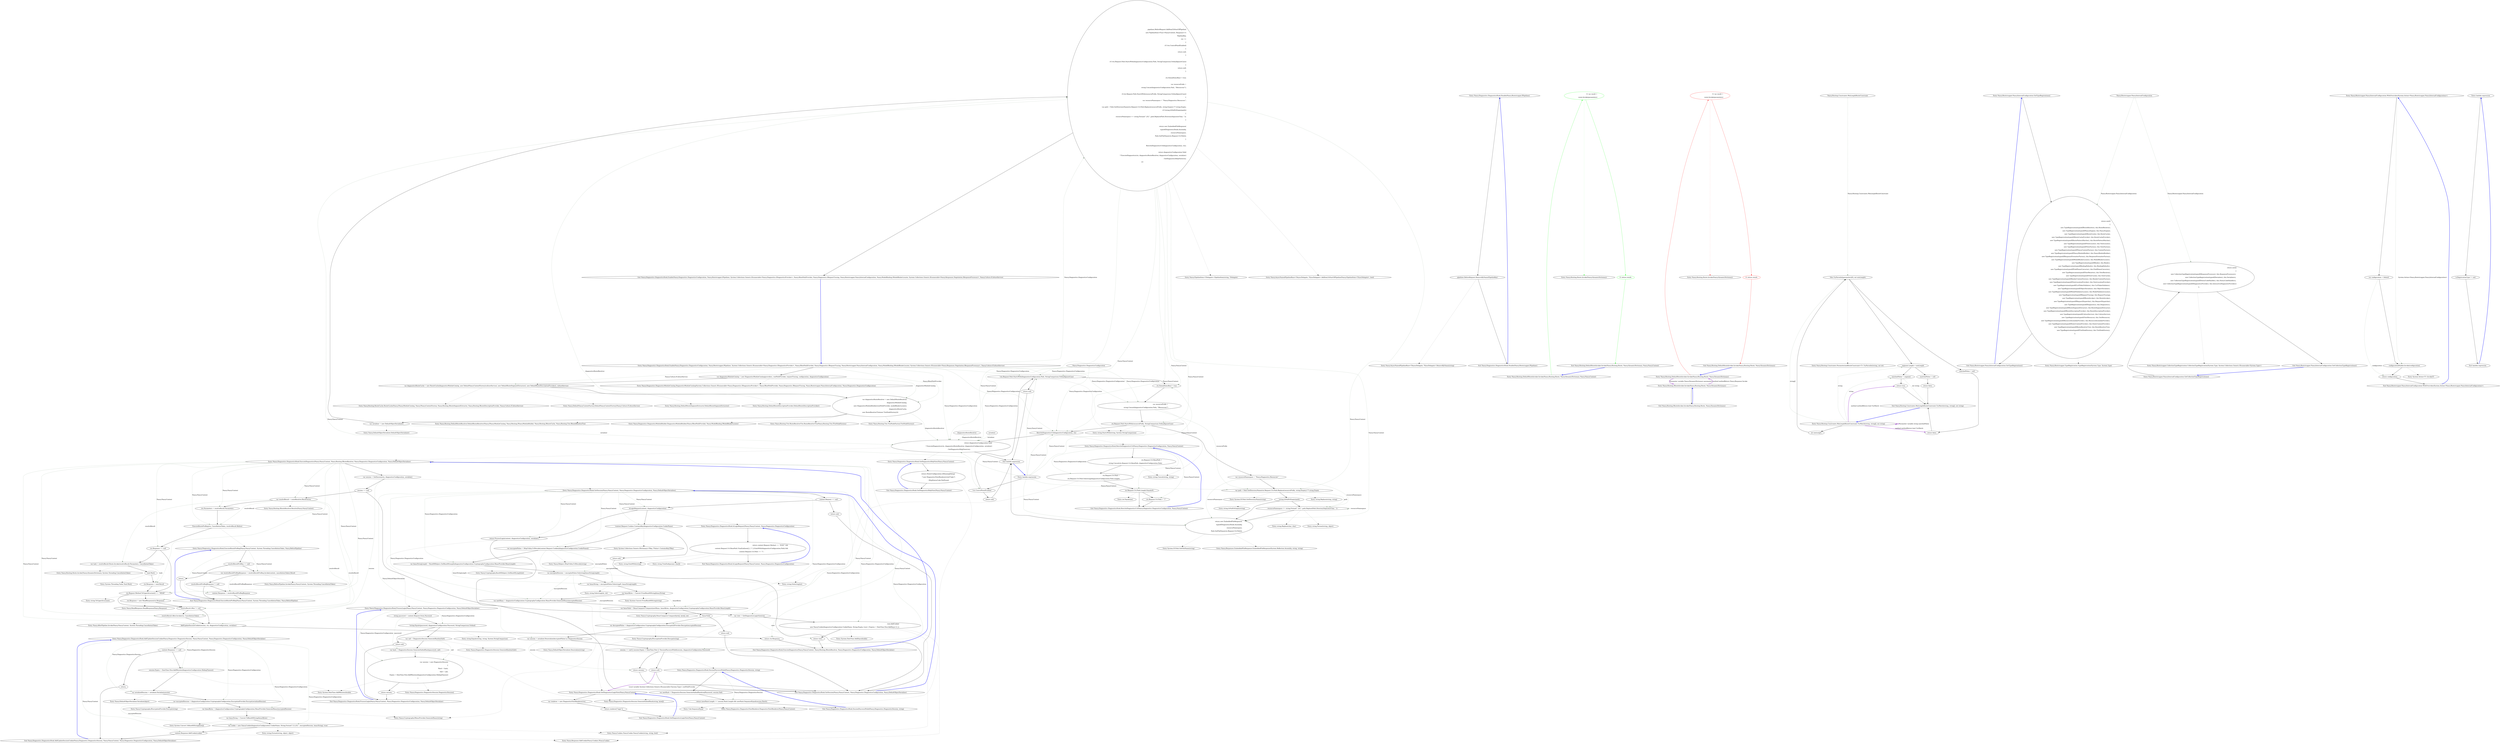 digraph  {
n171 [label="Nancy.Diagnostics.DiagnosticsConfiguration", span=""];
n172 [label=diagnosticsRouteResolver, span=""];
n173 [label=serializer, span=""];
n0 [cluster="Nancy.Diagnostics.DiagnosticsHook.Enable(Nancy.Diagnostics.DiagnosticsConfiguration, Nancy.Bootstrapper.IPipelines, System.Collections.Generic.IEnumerable<Nancy.Diagnostics.IDiagnosticsProvider>, Nancy.IRootPathProvider, Nancy.Diagnostics.IRequestTracing, Nancy.Bootstrapper.NancyInternalConfiguration, Nancy.ModelBinding.IModelBinderLocator, System.Collections.Generic.IEnumerable<Nancy.Responses.Negotiation.IResponseProcessor>, Nancy.Culture.ICultureService)", label="Entry Nancy.Diagnostics.DiagnosticsHook.Enable(Nancy.Diagnostics.DiagnosticsConfiguration, Nancy.Bootstrapper.IPipelines, System.Collections.Generic.IEnumerable<Nancy.Diagnostics.IDiagnosticsProvider>, Nancy.IRootPathProvider, Nancy.Diagnostics.IRequestTracing, Nancy.Bootstrapper.NancyInternalConfiguration, Nancy.ModelBinding.IModelBinderLocator, System.Collections.Generic.IEnumerable<Nancy.Responses.Negotiation.IResponseProcessor>, Nancy.Culture.ICultureService)", span="29-29"];
n1 [cluster="Nancy.Diagnostics.DiagnosticsHook.Enable(Nancy.Diagnostics.DiagnosticsConfiguration, Nancy.Bootstrapper.IPipelines, System.Collections.Generic.IEnumerable<Nancy.Diagnostics.IDiagnosticsProvider>, Nancy.IRootPathProvider, Nancy.Diagnostics.IRequestTracing, Nancy.Bootstrapper.NancyInternalConfiguration, Nancy.ModelBinding.IModelBinderLocator, System.Collections.Generic.IEnumerable<Nancy.Responses.Negotiation.IResponseProcessor>, Nancy.Culture.ICultureService)", label="var diagnosticsModuleCatalog = new DiagnosticsModuleCatalog(providers, rootPathProvider, requestTracing, configuration, diagnosticsConfiguration)", span="31-31"];
n2 [cluster="Nancy.Diagnostics.DiagnosticsHook.Enable(Nancy.Diagnostics.DiagnosticsConfiguration, Nancy.Bootstrapper.IPipelines, System.Collections.Generic.IEnumerable<Nancy.Diagnostics.IDiagnosticsProvider>, Nancy.IRootPathProvider, Nancy.Diagnostics.IRequestTracing, Nancy.Bootstrapper.NancyInternalConfiguration, Nancy.ModelBinding.IModelBinderLocator, System.Collections.Generic.IEnumerable<Nancy.Responses.Negotiation.IResponseProcessor>, Nancy.Culture.ICultureService)", label="var diagnosticsRouteCache = new RouteCache(diagnosticsModuleCatalog, new DefaultNancyContextFactory(cultureService), new DefaultRouteSegmentExtractor(), new DefaultRouteDescriptionProvider(), cultureService)", span="33-33"];
n3 [cluster="Nancy.Diagnostics.DiagnosticsHook.Enable(Nancy.Diagnostics.DiagnosticsConfiguration, Nancy.Bootstrapper.IPipelines, System.Collections.Generic.IEnumerable<Nancy.Diagnostics.IDiagnosticsProvider>, Nancy.IRootPathProvider, Nancy.Diagnostics.IRequestTracing, Nancy.Bootstrapper.NancyInternalConfiguration, Nancy.ModelBinding.IModelBinderLocator, System.Collections.Generic.IEnumerable<Nancy.Responses.Negotiation.IResponseProcessor>, Nancy.Culture.ICultureService)", label="var diagnosticsRouteResolver = new DefaultRouteResolver(\r\n                diagnosticsModuleCatalog,\r\n                new DiagnosticsModuleBuilder(rootPathProvider, modelBinderLocator),\r\n                diagnosticsRouteCache,\r\n                new RouteResolverTrie(new TrieNodeFactory()))", span="35-39"];
n5 [cluster="Nancy.Diagnostics.DiagnosticsHook.Enable(Nancy.Diagnostics.DiagnosticsConfiguration, Nancy.Bootstrapper.IPipelines, System.Collections.Generic.IEnumerable<Nancy.Diagnostics.IDiagnosticsProvider>, Nancy.IRootPathProvider, Nancy.Diagnostics.IRequestTracing, Nancy.Bootstrapper.NancyInternalConfiguration, Nancy.ModelBinding.IModelBinderLocator, System.Collections.Generic.IEnumerable<Nancy.Responses.Negotiation.IResponseProcessor>, Nancy.Culture.ICultureService)", label="pipelines.BeforeRequest.AddItemToStartOfPipeline(\r\n                new PipelineItem<Func<NancyContext, Response>>(\r\n                    PipelineKey,\r\n                    ctx =>\r\n                    {\r\n                        if (!ctx.ControlPanelEnabled)\r\n                        {\r\n                            return null;\r\n                        }\r\n\r\n                        if (!ctx.Request.Path.StartsWith(diagnosticsConfiguration.Path, StringComparison.OrdinalIgnoreCase))\r\n                        {\r\n                            return null;\r\n                        }\r\n\r\n                        ctx.Items[ItemsKey] = true;\r\n\r\n                        var resourcePrefix =\r\n                            string.Concat(diagnosticsConfiguration.Path, ''/Resources/'');\r\n\r\n                        if (ctx.Request.Path.StartsWith(resourcePrefix, StringComparison.OrdinalIgnoreCase))\r\n                        {\r\n                            var resourceNamespace = ''Nancy.Diagnostics.Resources'';\r\n\r\n                            var path = Path.GetDirectoryName(ctx.Request.Url.Path.Replace(resourcePrefix, string.Empty)) ?? string.Empty;\r\n                            if (!string.IsNullOrEmpty(path))\r\n                            {\r\n                                resourceNamespace += string.Format(''.{0}'', path.Replace(Path.DirectorySeparatorChar, '.'));\r\n                            }\r\n\r\n                            return new EmbeddedFileResponse(\r\n                                typeof(DiagnosticsHook).Assembly,\r\n                                resourceNamespace,\r\n                                Path.GetFileName(ctx.Request.Url.Path));\r\n                        }\r\n\r\n                        RewriteDiagnosticsUrl(diagnosticsConfiguration, ctx);\r\n\r\n                        return diagnosticsConfiguration.Valid\r\n                                   ? ExecuteDiagnostics(ctx, diagnosticsRouteResolver, diagnosticsConfiguration, serializer)\r\n                                   : GetDiagnosticsHelpView(ctx);\r\n                    }))", span="43-84"];
n22 [cluster="lambda expression", label="!ctx.Request.Path.StartsWith(diagnosticsConfiguration.Path, StringComparison.OrdinalIgnoreCase)", span="53-53"];
n25 [cluster="lambda expression", label="var resourcePrefix =\r\n                            string.Concat(diagnosticsConfiguration.Path, ''/Resources/'')", span="60-61"];
n32 [cluster="lambda expression", label="RewriteDiagnosticsUrl(diagnosticsConfiguration, ctx)", span="79-79"];
n33 [cluster="lambda expression", label="return diagnosticsConfiguration.Valid\r\n                                   ? ExecuteDiagnostics(ctx, diagnosticsRouteResolver, diagnosticsConfiguration, serializer)\r\n                                   : GetDiagnosticsHelpView(ctx);", span="81-83"];
n7 [cluster="Nancy.Diagnostics.DiagnosticsModuleCatalog.DiagnosticsModuleCatalog(System.Collections.Generic.IEnumerable<Nancy.Diagnostics.IDiagnosticsProvider>, Nancy.IRootPathProvider, Nancy.Diagnostics.IRequestTracing, Nancy.Bootstrapper.NancyInternalConfiguration, Nancy.Diagnostics.DiagnosticsConfiguration)", label="Entry Nancy.Diagnostics.DiagnosticsModuleCatalog.DiagnosticsModuleCatalog(System.Collections.Generic.IEnumerable<Nancy.Diagnostics.IDiagnosticsProvider>, Nancy.IRootPathProvider, Nancy.Diagnostics.IRequestTracing, Nancy.Bootstrapper.NancyInternalConfiguration, Nancy.Diagnostics.DiagnosticsConfiguration)", span="14-14"];
n8 [cluster="Nancy.Routing.RouteCache.RouteCache(Nancy.INancyModuleCatalog, Nancy.INancyContextFactory, Nancy.Routing.IRouteSegmentExtractor, Nancy.Routing.IRouteDescriptionProvider, Nancy.Culture.ICultureService)", label="Entry Nancy.Routing.RouteCache.RouteCache(Nancy.INancyModuleCatalog, Nancy.INancyContextFactory, Nancy.Routing.IRouteSegmentExtractor, Nancy.Routing.IRouteDescriptionProvider, Nancy.Culture.ICultureService)", span="22-22"];
n9 [cluster="Nancy.DefaultNancyContextFactory.DefaultNancyContextFactory(Nancy.Culture.ICultureService)", label="Entry Nancy.DefaultNancyContextFactory.DefaultNancyContextFactory(Nancy.Culture.ICultureService)", span="11-11"];
n10 [cluster="Nancy.Routing.DefaultRouteSegmentExtractor.DefaultRouteSegmentExtractor()", label="Entry Nancy.Routing.DefaultRouteSegmentExtractor.DefaultRouteSegmentExtractor()", span="7-7"];
n11 [cluster="Nancy.Routing.DefaultRouteDescriptionProvider.DefaultRouteDescriptionProvider()", label="Entry Nancy.Routing.DefaultRouteDescriptionProvider.DefaultRouteDescriptionProvider()", span="11-11"];
n4 [cluster="Nancy.Diagnostics.DiagnosticsHook.Enable(Nancy.Diagnostics.DiagnosticsConfiguration, Nancy.Bootstrapper.IPipelines, System.Collections.Generic.IEnumerable<Nancy.Diagnostics.IDiagnosticsProvider>, Nancy.IRootPathProvider, Nancy.Diagnostics.IRequestTracing, Nancy.Bootstrapper.NancyInternalConfiguration, Nancy.ModelBinding.IModelBinderLocator, System.Collections.Generic.IEnumerable<Nancy.Responses.Negotiation.IResponseProcessor>, Nancy.Culture.ICultureService)", label="var serializer = new DefaultObjectSerializer()", span="41-41"];
n12 [cluster="Nancy.Routing.DefaultRouteResolver.DefaultRouteResolver(Nancy.INancyModuleCatalog, Nancy.Routing.INancyModuleBuilder, Nancy.Routing.IRouteCache, Nancy.Routing.Trie.IRouteResolverTrie)", label="Entry Nancy.Routing.DefaultRouteResolver.DefaultRouteResolver(Nancy.INancyModuleCatalog, Nancy.Routing.INancyModuleBuilder, Nancy.Routing.IRouteCache, Nancy.Routing.Trie.IRouteResolverTrie)", span="30-30"];
n13 [cluster="Nancy.Diagnostics.DiagnosticsModuleBuilder.DiagnosticsModuleBuilder(Nancy.IRootPathProvider, Nancy.ModelBinding.IModelBinderLocator)", label="Entry Nancy.Diagnostics.DiagnosticsModuleBuilder.DiagnosticsModuleBuilder(Nancy.IRootPathProvider, Nancy.ModelBinding.IModelBinderLocator)", span="14-14"];
n14 [cluster="Nancy.Routing.Trie.RouteResolverTrie.RouteResolverTrie(Nancy.Routing.Trie.ITrieNodeFactory)", label="Entry Nancy.Routing.Trie.RouteResolverTrie.RouteResolverTrie(Nancy.Routing.Trie.ITrieNodeFactory)", span="19-19"];
n15 [cluster="Nancy.Routing.Trie.TrieNodeFactory.TrieNodeFactory()", label="Entry Nancy.Routing.Trie.TrieNodeFactory.TrieNodeFactory()", span="8-8"];
n16 [cluster="Nancy.DefaultObjectSerializer.DefaultObjectSerializer()", label="Entry Nancy.DefaultObjectSerializer.DefaultObjectSerializer()", span="7-7"];
n6 [cluster="Nancy.Diagnostics.DiagnosticsHook.Enable(Nancy.Diagnostics.DiagnosticsConfiguration, Nancy.Bootstrapper.IPipelines, System.Collections.Generic.IEnumerable<Nancy.Diagnostics.IDiagnosticsProvider>, Nancy.IRootPathProvider, Nancy.Diagnostics.IRequestTracing, Nancy.Bootstrapper.NancyInternalConfiguration, Nancy.ModelBinding.IModelBinderLocator, System.Collections.Generic.IEnumerable<Nancy.Responses.Negotiation.IResponseProcessor>, Nancy.Culture.ICultureService)", label="Exit Nancy.Diagnostics.DiagnosticsHook.Enable(Nancy.Diagnostics.DiagnosticsConfiguration, Nancy.Bootstrapper.IPipelines, System.Collections.Generic.IEnumerable<Nancy.Diagnostics.IDiagnosticsProvider>, Nancy.IRootPathProvider, Nancy.Diagnostics.IRequestTracing, Nancy.Bootstrapper.NancyInternalConfiguration, Nancy.ModelBinding.IModelBinderLocator, System.Collections.Generic.IEnumerable<Nancy.Responses.Negotiation.IResponseProcessor>, Nancy.Culture.ICultureService)", span="29-29"];
n17 [cluster="Nancy.PipelineItem<TDelegate>.PipelineItem(string, TDelegate)", label="Entry Nancy.PipelineItem<TDelegate>.PipelineItem(string, TDelegate)", span="8-8"];
n18 [cluster="Nancy.AsyncNamedPipelineBase<TAsyncDelegate, TSyncDelegate>.AddItemToStartOfPipeline(Nancy.PipelineItem<TSyncDelegate>, bool)", label="Entry Nancy.AsyncNamedPipelineBase<TAsyncDelegate, TSyncDelegate>.AddItemToStartOfPipeline(Nancy.PipelineItem<TSyncDelegate>, bool)", span="78-78"];
n20 [cluster="lambda expression", label="!ctx.ControlPanelEnabled", span="48-48"];
n24 [cluster="lambda expression", label="ctx.Items[ItemsKey] = true", span="58-58"];
n26 [cluster="lambda expression", label="ctx.Request.Path.StartsWith(resourcePrefix, StringComparison.OrdinalIgnoreCase)", span="63-63"];
n28 [cluster="lambda expression", label="var path = Path.GetDirectoryName(ctx.Request.Url.Path.Replace(resourcePrefix, string.Empty)) ?? string.Empty", span="67-67"];
n31 [cluster="lambda expression", label="return new EmbeddedFileResponse(\r\n                                typeof(DiagnosticsHook).Assembly,\r\n                                resourceNamespace,\r\n                                Path.GetFileName(ctx.Request.Url.Path));", span="73-76"];
n19 [cluster="lambda expression", label="Entry lambda expression", span="46-84"];
n21 [cluster="lambda expression", label="return null;", span="50-50"];
n23 [cluster="lambda expression", label="return null;", span="55-55"];
n35 [cluster="string.StartsWith(string, System.StringComparison)", label="Entry string.StartsWith(string, System.StringComparison)", span="0-0"];
n36 [cluster="string.Concat(string, string)", label="Entry string.Concat(string, string)", span="0-0"];
n27 [cluster="lambda expression", label="var resourceNamespace = ''Nancy.Diagnostics.Resources''", span="65-65"];
n30 [cluster="lambda expression", label="resourceNamespace += string.Format(''.{0}'', path.Replace(Path.DirectorySeparatorChar, '.'))", span="70-70"];
n29 [cluster="lambda expression", label="!string.IsNullOrEmpty(path)", span="68-68"];
n37 [cluster="string.Replace(string, string)", label="Entry string.Replace(string, string)", span="0-0"];
n38 [cluster="System.IO.Path.GetDirectoryName(string)", label="Entry System.IO.Path.GetDirectoryName(string)", span="0-0"];
n39 [cluster="string.IsNullOrEmpty(string)", label="Entry string.IsNullOrEmpty(string)", span="0-0"];
n40 [cluster="string.Replace(char, char)", label="Entry string.Replace(char, char)", span="0-0"];
n41 [cluster="string.Format(string, object)", label="Entry string.Format(string, object)", span="0-0"];
n44 [cluster="Nancy.Diagnostics.DiagnosticsHook.RewriteDiagnosticsUrl(Nancy.Diagnostics.DiagnosticsConfiguration, Nancy.NancyContext)", label="Entry Nancy.Diagnostics.DiagnosticsHook.RewriteDiagnosticsUrl(Nancy.Diagnostics.DiagnosticsConfiguration, Nancy.NancyContext)", span="259-259"];
n34 [cluster="lambda expression", label="Exit lambda expression", span="46-84"];
n45 [cluster="Nancy.Diagnostics.DiagnosticsHook.ExecuteDiagnostics(Nancy.NancyContext, Nancy.Routing.IRouteResolver, Nancy.Diagnostics.DiagnosticsConfiguration, Nancy.DefaultObjectSerializer)", label="Entry Nancy.Diagnostics.DiagnosticsHook.ExecuteDiagnostics(Nancy.NancyContext, Nancy.Routing.IRouteResolver, Nancy.Diagnostics.DiagnosticsConfiguration, Nancy.DefaultObjectSerializer)", span="106-106"];
n46 [cluster="Nancy.Diagnostics.DiagnosticsHook.GetDiagnosticsHelpView(Nancy.NancyContext)", label="Entry Nancy.Diagnostics.DiagnosticsHook.GetDiagnosticsHelpView(Nancy.NancyContext)", span="92-92"];
n42 [cluster="Nancy.Responses.EmbeddedFileResponse.EmbeddedFileResponse(System.Reflection.Assembly, string, string)", label="Entry Nancy.Responses.EmbeddedFileResponse.EmbeddedFileResponse(System.Reflection.Assembly, string, string)", span="18-18"];
n43 [cluster="System.IO.Path.GetFileName(string)", label="Entry System.IO.Path.GetFileName(string)", span="0-0"];
n47 [cluster="Nancy.Diagnostics.DiagnosticsHook.Disable(Nancy.Bootstrapper.IPipelines)", label="Entry Nancy.Diagnostics.DiagnosticsHook.Disable(Nancy.Bootstrapper.IPipelines)", span="87-87"];
n48 [cluster="Nancy.Diagnostics.DiagnosticsHook.Disable(Nancy.Bootstrapper.IPipelines)", label="pipelines.BeforeRequest.RemoveByName(PipelineKey)", span="89-89"];
n49 [cluster="Nancy.Diagnostics.DiagnosticsHook.Disable(Nancy.Bootstrapper.IPipelines)", label="Exit Nancy.Diagnostics.DiagnosticsHook.Disable(Nancy.Bootstrapper.IPipelines)", span="87-87"];
n50 [cluster="Nancy.AsyncNamedPipelineBase<TAsyncDelegate, TSyncDelegate>.RemoveByName(string)", label="Entry Nancy.AsyncNamedPipelineBase<TAsyncDelegate, TSyncDelegate>.RemoveByName(string)", span="306-306"];
n51 [cluster="Nancy.Diagnostics.DiagnosticsHook.GetDiagnosticsHelpView(Nancy.NancyContext)", label="return (StaticConfiguration.IsRunningDebug)\r\n                       ? new DiagnosticsViewRenderer(ctx)[''help'']\r\n                       : HttpStatusCode.NotFound;", span="94-96"];
n52 [cluster="Nancy.Diagnostics.DiagnosticsHook.GetDiagnosticsHelpView(Nancy.NancyContext)", label="Exit Nancy.Diagnostics.DiagnosticsHook.GetDiagnosticsHelpView(Nancy.NancyContext)", span="92-92"];
n53 [cluster="Nancy.Diagnostics.DiagnosticsViewRenderer.DiagnosticsViewRenderer(Nancy.NancyContext)", label="Entry Nancy.Diagnostics.DiagnosticsViewRenderer.DiagnosticsViewRenderer(Nancy.NancyContext)", span="18-18"];
n54 [cluster="Nancy.Diagnostics.DiagnosticsHook.GetDiagnosticsLoginView(Nancy.NancyContext)", label="Entry Nancy.Diagnostics.DiagnosticsHook.GetDiagnosticsLoginView(Nancy.NancyContext)", span="99-99"];
n55 [cluster="Nancy.Diagnostics.DiagnosticsHook.GetDiagnosticsLoginView(Nancy.NancyContext)", label="var renderer = new DiagnosticsViewRenderer(ctx)", span="101-101"];
n56 [cluster="Nancy.Diagnostics.DiagnosticsHook.GetDiagnosticsLoginView(Nancy.NancyContext)", label="return renderer[''login''];", span="103-103"];
n57 [cluster="Nancy.Diagnostics.DiagnosticsHook.GetDiagnosticsLoginView(Nancy.NancyContext)", label="Exit Nancy.Diagnostics.DiagnosticsHook.GetDiagnosticsLoginView(Nancy.NancyContext)", span="99-99"];
n58 [cluster="Nancy.Diagnostics.DiagnosticsHook.ExecuteDiagnostics(Nancy.NancyContext, Nancy.Routing.IRouteResolver, Nancy.Diagnostics.DiagnosticsConfiguration, Nancy.DefaultObjectSerializer)", label="var session = GetSession(ctx, diagnosticsConfiguration, serializer)", span="108-108"];
n60 [cluster="Nancy.Diagnostics.DiagnosticsHook.ExecuteDiagnostics(Nancy.NancyContext, Nancy.Routing.IRouteResolver, Nancy.Diagnostics.DiagnosticsConfiguration, Nancy.DefaultObjectSerializer)", label="var view = GetDiagnosticsLoginView(ctx)", span="112-112"];
n61 [cluster="Nancy.Diagnostics.DiagnosticsHook.ExecuteDiagnostics(Nancy.NancyContext, Nancy.Routing.IRouteResolver, Nancy.Diagnostics.DiagnosticsConfiguration, Nancy.DefaultObjectSerializer)", label="view.AddCookie(\r\n                    new NancyCookie(diagnosticsConfiguration.CookieName, String.Empty, true) { Expires = DateTime.Now.AddDays(-1) })", span="114-115"];
n63 [cluster="Nancy.Diagnostics.DiagnosticsHook.ExecuteDiagnostics(Nancy.NancyContext, Nancy.Routing.IRouteResolver, Nancy.Diagnostics.DiagnosticsConfiguration, Nancy.DefaultObjectSerializer)", label="var resolveResult = routeResolver.Resolve(ctx)", span="120-120"];
n64 [cluster="Nancy.Diagnostics.DiagnosticsHook.ExecuteDiagnostics(Nancy.NancyContext, Nancy.Routing.IRouteResolver, Nancy.Diagnostics.DiagnosticsConfiguration, Nancy.DefaultObjectSerializer)", label="ctx.Parameters = resolveResult.Parameters", span="122-122"];
n65 [cluster="Nancy.Diagnostics.DiagnosticsHook.ExecuteDiagnostics(Nancy.NancyContext, Nancy.Routing.IRouteResolver, Nancy.Diagnostics.DiagnosticsConfiguration, Nancy.DefaultObjectSerializer)", label="ExecuteRoutePreReq(ctx, CancellationToken, resolveResult.Before)", span="123-123"];
n66 [cluster="Nancy.Diagnostics.DiagnosticsHook.ExecuteDiagnostics(Nancy.NancyContext, Nancy.Routing.IRouteResolver, Nancy.Diagnostics.DiagnosticsConfiguration, Nancy.DefaultObjectSerializer)", label="ctx.Response == null", span="125-125"];
n69 [cluster="Nancy.Diagnostics.DiagnosticsHook.ExecuteDiagnostics(Nancy.NancyContext, Nancy.Routing.IRouteResolver, Nancy.Diagnostics.DiagnosticsConfiguration, Nancy.DefaultObjectSerializer)", label="ctx.Response = task.Result", span="130-130"];
n70 [cluster="Nancy.Diagnostics.DiagnosticsHook.ExecuteDiagnostics(Nancy.NancyContext, Nancy.Routing.IRouteResolver, Nancy.Diagnostics.DiagnosticsConfiguration, Nancy.DefaultObjectSerializer)", label="ctx.Request.Method.ToUpperInvariant() == ''HEAD''", span="133-133"];
n71 [cluster="Nancy.Diagnostics.DiagnosticsHook.ExecuteDiagnostics(Nancy.NancyContext, Nancy.Routing.IRouteResolver, Nancy.Diagnostics.DiagnosticsConfiguration, Nancy.DefaultObjectSerializer)", label="ctx.Response = new HeadResponse(ctx.Response)", span="135-135"];
n73 [cluster="Nancy.Diagnostics.DiagnosticsHook.ExecuteDiagnostics(Nancy.NancyContext, Nancy.Routing.IRouteResolver, Nancy.Diagnostics.DiagnosticsConfiguration, Nancy.DefaultObjectSerializer)", label="resolveResult.After.Invoke(ctx, CancellationToken)", span="140-140"];
n74 [cluster="Nancy.Diagnostics.DiagnosticsHook.ExecuteDiagnostics(Nancy.NancyContext, Nancy.Routing.IRouteResolver, Nancy.Diagnostics.DiagnosticsConfiguration, Nancy.DefaultObjectSerializer)", label="AddUpdateSessionCookie(session, ctx, diagnosticsConfiguration, serializer)", span="143-143"];
n75 [cluster="Nancy.Diagnostics.DiagnosticsHook.ExecuteDiagnostics(Nancy.NancyContext, Nancy.Routing.IRouteResolver, Nancy.Diagnostics.DiagnosticsConfiguration, Nancy.DefaultObjectSerializer)", label="return ctx.Response;", span="145-145"];
n59 [cluster="Nancy.Diagnostics.DiagnosticsHook.ExecuteDiagnostics(Nancy.NancyContext, Nancy.Routing.IRouteResolver, Nancy.Diagnostics.DiagnosticsConfiguration, Nancy.DefaultObjectSerializer)", label="session == null", span="110-110"];
n77 [cluster="Nancy.Diagnostics.DiagnosticsHook.GetSession(Nancy.NancyContext, Nancy.Diagnostics.DiagnosticsConfiguration, Nancy.DefaultObjectSerializer)", label="Entry Nancy.Diagnostics.DiagnosticsHook.GetSession(Nancy.NancyContext, Nancy.Diagnostics.DiagnosticsConfiguration, Nancy.DefaultObjectSerializer)", span="167-167"];
n62 [cluster="Nancy.Diagnostics.DiagnosticsHook.ExecuteDiagnostics(Nancy.NancyContext, Nancy.Routing.IRouteResolver, Nancy.Diagnostics.DiagnosticsConfiguration, Nancy.DefaultObjectSerializer)", label="return view;", span="117-117"];
n78 [cluster="Nancy.Cookies.NancyCookie.NancyCookie(string, string, bool)", label="Entry Nancy.Cookies.NancyCookie.NancyCookie(string, string, bool)", span="15-15"];
n79 [cluster="System.DateTime.AddDays(double)", label="Entry System.DateTime.AddDays(double)", span="0-0"];
n80 [cluster="Nancy.Response.AddCookie(Nancy.Cookies.INancyCookie)", label="Entry Nancy.Response.AddCookie(Nancy.Cookies.INancyCookie)", span="113-113"];
n81 [cluster="Nancy.Routing.IRouteResolver.Resolve(Nancy.NancyContext)", label="Entry Nancy.Routing.IRouteResolver.Resolve(Nancy.NancyContext)", span="12-12"];
n67 [cluster="Nancy.Diagnostics.DiagnosticsHook.ExecuteDiagnostics(Nancy.NancyContext, Nancy.Routing.IRouteResolver, Nancy.Diagnostics.DiagnosticsConfiguration, Nancy.DefaultObjectSerializer)", label="var task = resolveResult.Route.Invoke(resolveResult.Parameters, CancellationToken)", span="128-128"];
n72 [cluster="Nancy.Diagnostics.DiagnosticsHook.ExecuteDiagnostics(Nancy.NancyContext, Nancy.Routing.IRouteResolver, Nancy.Diagnostics.DiagnosticsConfiguration, Nancy.DefaultObjectSerializer)", label="resolveResult.After != null", span="138-138"];
n82 [cluster="Nancy.Diagnostics.DiagnosticsHook.ExecuteRoutePreReq(Nancy.NancyContext, System.Threading.CancellationToken, Nancy.BeforePipeline)", label="Entry Nancy.Diagnostics.DiagnosticsHook.ExecuteRoutePreReq(Nancy.NancyContext, System.Threading.CancellationToken, Nancy.BeforePipeline)", span="244-244"];
n68 [cluster="Nancy.Diagnostics.DiagnosticsHook.ExecuteDiagnostics(Nancy.NancyContext, Nancy.Routing.IRouteResolver, Nancy.Diagnostics.DiagnosticsConfiguration, Nancy.DefaultObjectSerializer)", label="task.Wait()", span="129-129"];
n83 [cluster="Nancy.Routing.Route.Invoke(Nancy.DynamicDictionary, System.Threading.CancellationToken)", label="Entry Nancy.Routing.Route.Invoke(Nancy.DynamicDictionary, System.Threading.CancellationToken)", span="57-57"];
n84 [cluster="System.Threading.Tasks.Task.Wait()", label="Entry System.Threading.Tasks.Task.Wait()", span="0-0"];
n85 [cluster="string.ToUpperInvariant()", label="Entry string.ToUpperInvariant()", span="0-0"];
n86 [cluster="Nancy.HeadResponse.HeadResponse(Nancy.Response)", label="Entry Nancy.HeadResponse.HeadResponse(Nancy.Response)", span="19-19"];
n87 [cluster="Nancy.AfterPipeline.Invoke(Nancy.NancyContext, System.Threading.CancellationToken)", label="Entry Nancy.AfterPipeline.Invoke(Nancy.NancyContext, System.Threading.CancellationToken)", span="61-61"];
n88 [cluster="Nancy.Diagnostics.DiagnosticsHook.AddUpdateSessionCookie(Nancy.Diagnostics.DiagnosticsSession, Nancy.NancyContext, Nancy.Diagnostics.DiagnosticsConfiguration, Nancy.DefaultObjectSerializer)", label="Entry Nancy.Diagnostics.DiagnosticsHook.AddUpdateSessionCookie(Nancy.Diagnostics.DiagnosticsSession, Nancy.NancyContext, Nancy.Diagnostics.DiagnosticsConfiguration, Nancy.DefaultObjectSerializer)", span="148-148"];
n76 [cluster="Nancy.Diagnostics.DiagnosticsHook.ExecuteDiagnostics(Nancy.NancyContext, Nancy.Routing.IRouteResolver, Nancy.Diagnostics.DiagnosticsConfiguration, Nancy.DefaultObjectSerializer)", label="Exit Nancy.Diagnostics.DiagnosticsHook.ExecuteDiagnostics(Nancy.NancyContext, Nancy.Routing.IRouteResolver, Nancy.Diagnostics.DiagnosticsConfiguration, Nancy.DefaultObjectSerializer)", span="106-106"];
n89 [cluster="Nancy.Diagnostics.DiagnosticsHook.AddUpdateSessionCookie(Nancy.Diagnostics.DiagnosticsSession, Nancy.NancyContext, Nancy.Diagnostics.DiagnosticsConfiguration, Nancy.DefaultObjectSerializer)", label="context.Response == null", span="150-150"];
n91 [cluster="Nancy.Diagnostics.DiagnosticsHook.AddUpdateSessionCookie(Nancy.Diagnostics.DiagnosticsSession, Nancy.NancyContext, Nancy.Diagnostics.DiagnosticsConfiguration, Nancy.DefaultObjectSerializer)", label="session.Expiry = DateTime.Now.AddMinutes(diagnosticsConfiguration.SlidingTimeout)", span="155-155"];
n92 [cluster="Nancy.Diagnostics.DiagnosticsHook.AddUpdateSessionCookie(Nancy.Diagnostics.DiagnosticsSession, Nancy.NancyContext, Nancy.Diagnostics.DiagnosticsConfiguration, Nancy.DefaultObjectSerializer)", label="var serializedSession = serializer.Serialize(session)", span="156-156"];
n93 [cluster="Nancy.Diagnostics.DiagnosticsHook.AddUpdateSessionCookie(Nancy.Diagnostics.DiagnosticsSession, Nancy.NancyContext, Nancy.Diagnostics.DiagnosticsConfiguration, Nancy.DefaultObjectSerializer)", label="var encryptedSession = diagnosticsConfiguration.CryptographyConfiguration.EncryptionProvider.Encrypt(serializedSession)", span="158-158"];
n94 [cluster="Nancy.Diagnostics.DiagnosticsHook.AddUpdateSessionCookie(Nancy.Diagnostics.DiagnosticsSession, Nancy.NancyContext, Nancy.Diagnostics.DiagnosticsConfiguration, Nancy.DefaultObjectSerializer)", label="var hmacBytes = diagnosticsConfiguration.CryptographyConfiguration.HmacProvider.GenerateHmac(encryptedSession)", span="159-159"];
n96 [cluster="Nancy.Diagnostics.DiagnosticsHook.AddUpdateSessionCookie(Nancy.Diagnostics.DiagnosticsSession, Nancy.NancyContext, Nancy.Diagnostics.DiagnosticsConfiguration, Nancy.DefaultObjectSerializer)", label="var cookie = new NancyCookie(diagnosticsConfiguration.CookieName, String.Format(''{1}{0}'', encryptedSession, hmacString), true)", span="162-162"];
n97 [cluster="Nancy.Diagnostics.DiagnosticsHook.AddUpdateSessionCookie(Nancy.Diagnostics.DiagnosticsSession, Nancy.NancyContext, Nancy.Diagnostics.DiagnosticsConfiguration, Nancy.DefaultObjectSerializer)", label="context.Response.AddCookie(cookie)", span="164-164"];
n90 [cluster="Nancy.Diagnostics.DiagnosticsHook.AddUpdateSessionCookie(Nancy.Diagnostics.DiagnosticsSession, Nancy.NancyContext, Nancy.Diagnostics.DiagnosticsConfiguration, Nancy.DefaultObjectSerializer)", label="return;", span="152-152"];
n99 [cluster="System.DateTime.AddMinutes(double)", label="Entry System.DateTime.AddMinutes(double)", span="0-0"];
n100 [cluster="Nancy.DefaultObjectSerializer.Serialize(object)", label="Entry Nancy.DefaultObjectSerializer.Serialize(object)", span="14-14"];
n101 [cluster="Nancy.Cryptography.IEncryptionProvider.Encrypt(string)", label="Entry Nancy.Cryptography.IEncryptionProvider.Encrypt(string)", span="12-12"];
n95 [cluster="Nancy.Diagnostics.DiagnosticsHook.AddUpdateSessionCookie(Nancy.Diagnostics.DiagnosticsSession, Nancy.NancyContext, Nancy.Diagnostics.DiagnosticsConfiguration, Nancy.DefaultObjectSerializer)", label="var hmacString = Convert.ToBase64String(hmacBytes)", span="160-160"];
n102 [cluster="Nancy.Cryptography.IHmacProvider.GenerateHmac(string)", label="Entry Nancy.Cryptography.IHmacProvider.GenerateHmac(string)", span="17-17"];
n103 [cluster="System.Convert.ToBase64String(byte[])", label="Entry System.Convert.ToBase64String(byte[])", span="0-0"];
n104 [cluster="string.Format(string, object, object)", label="Entry string.Format(string, object, object)", span="0-0"];
n98 [cluster="Nancy.Diagnostics.DiagnosticsHook.AddUpdateSessionCookie(Nancy.Diagnostics.DiagnosticsSession, Nancy.NancyContext, Nancy.Diagnostics.DiagnosticsConfiguration, Nancy.DefaultObjectSerializer)", label="Exit Nancy.Diagnostics.DiagnosticsHook.AddUpdateSessionCookie(Nancy.Diagnostics.DiagnosticsSession, Nancy.NancyContext, Nancy.Diagnostics.DiagnosticsConfiguration, Nancy.DefaultObjectSerializer)", span="148-148"];
n105 [cluster="Nancy.Diagnostics.DiagnosticsHook.GetSession(Nancy.NancyContext, Nancy.Diagnostics.DiagnosticsConfiguration, Nancy.DefaultObjectSerializer)", label="context.Request == null", span="169-169"];
n107 [cluster="Nancy.Diagnostics.DiagnosticsHook.GetSession(Nancy.NancyContext, Nancy.Diagnostics.DiagnosticsConfiguration, Nancy.DefaultObjectSerializer)", label="IsLoginRequest(context, diagnosticsConfiguration)", span="174-174"];
n108 [cluster="Nancy.Diagnostics.DiagnosticsHook.GetSession(Nancy.NancyContext, Nancy.Diagnostics.DiagnosticsConfiguration, Nancy.DefaultObjectSerializer)", label="return ProcessLogin(context, diagnosticsConfiguration, serializer);", span="176-176"];
n109 [cluster="Nancy.Diagnostics.DiagnosticsHook.GetSession(Nancy.NancyContext, Nancy.Diagnostics.DiagnosticsConfiguration, Nancy.DefaultObjectSerializer)", label="!context.Request.Cookies.ContainsKey(diagnosticsConfiguration.CookieName)", span="179-179"];
n111 [cluster="Nancy.Diagnostics.DiagnosticsHook.GetSession(Nancy.NancyContext, Nancy.Diagnostics.DiagnosticsConfiguration, Nancy.DefaultObjectSerializer)", label="var encryptedValue = HttpUtility.UrlDecode(context.Request.Cookies[diagnosticsConfiguration.CookieName])", span="184-184"];
n112 [cluster="Nancy.Diagnostics.DiagnosticsHook.GetSession(Nancy.NancyContext, Nancy.Diagnostics.DiagnosticsConfiguration, Nancy.DefaultObjectSerializer)", label="var hmacStringLength = Base64Helpers.GetBase64Length(diagnosticsConfiguration.CryptographyConfiguration.HmacProvider.HmacLength)", span="185-185"];
n116 [cluster="Nancy.Diagnostics.DiagnosticsHook.GetSession(Nancy.NancyContext, Nancy.Diagnostics.DiagnosticsConfiguration, Nancy.DefaultObjectSerializer)", label="var newHmac = diagnosticsConfiguration.CryptographyConfiguration.HmacProvider.GenerateHmac(encryptedSession)", span="190-190"];
n117 [cluster="Nancy.Diagnostics.DiagnosticsHook.GetSession(Nancy.NancyContext, Nancy.Diagnostics.DiagnosticsConfiguration, Nancy.DefaultObjectSerializer)", label="var hmacValid = HmacComparer.Compare(newHmac, hmacBytes, diagnosticsConfiguration.CryptographyConfiguration.HmacProvider.HmacLength)", span="191-191"];
n120 [cluster="Nancy.Diagnostics.DiagnosticsHook.GetSession(Nancy.NancyContext, Nancy.Diagnostics.DiagnosticsConfiguration, Nancy.DefaultObjectSerializer)", label="var decryptedValue = diagnosticsConfiguration.CryptographyConfiguration.EncryptionProvider.Decrypt(encryptedSession)", span="198-198"];
n121 [cluster="Nancy.Diagnostics.DiagnosticsHook.GetSession(Nancy.NancyContext, Nancy.Diagnostics.DiagnosticsConfiguration, Nancy.DefaultObjectSerializer)", label="var session = serializer.Deserialize(decryptedValue) as DiagnosticsSession", span="199-199"];
n122 [cluster="Nancy.Diagnostics.DiagnosticsHook.GetSession(Nancy.NancyContext, Nancy.Diagnostics.DiagnosticsConfiguration, Nancy.DefaultObjectSerializer)", label="session == null || session.Expiry < DateTime.Now || !SessionPasswordValid(session, diagnosticsConfiguration.Password)", span="201-201"];
n106 [cluster="Nancy.Diagnostics.DiagnosticsHook.GetSession(Nancy.NancyContext, Nancy.Diagnostics.DiagnosticsConfiguration, Nancy.DefaultObjectSerializer)", label="return null;", span="171-171"];
n126 [cluster="Nancy.Diagnostics.DiagnosticsHook.IsLoginRequest(Nancy.NancyContext, Nancy.Diagnostics.DiagnosticsConfiguration)", label="Entry Nancy.Diagnostics.DiagnosticsHook.IsLoginRequest(Nancy.NancyContext, Nancy.Diagnostics.DiagnosticsConfiguration)", span="237-237"];
n110 [cluster="Nancy.Diagnostics.DiagnosticsHook.GetSession(Nancy.NancyContext, Nancy.Diagnostics.DiagnosticsConfiguration, Nancy.DefaultObjectSerializer)", label="return null;", span="181-181"];
n128 [cluster="System.Collections.Generic.IDictionary<TKey, TValue>.ContainsKey(TKey)", label="Entry System.Collections.Generic.IDictionary<TKey, TValue>.ContainsKey(TKey)", span="0-0"];
n129 [cluster="Nancy.Helpers.HttpUtility.UrlDecode(string)", label="Entry Nancy.Helpers.HttpUtility.UrlDecode(string)", span="108-108"];
n113 [cluster="Nancy.Diagnostics.DiagnosticsHook.GetSession(Nancy.NancyContext, Nancy.Diagnostics.DiagnosticsConfiguration, Nancy.DefaultObjectSerializer)", label="var encryptedSession = encryptedValue.Substring(hmacStringLength)", span="186-186"];
n114 [cluster="Nancy.Diagnostics.DiagnosticsHook.GetSession(Nancy.NancyContext, Nancy.Diagnostics.DiagnosticsConfiguration, Nancy.DefaultObjectSerializer)", label="var hmacString = encryptedValue.Substring(0, hmacStringLength)", span="187-187"];
n130 [cluster="Nancy.Cryptography.Base64Helpers.GetBase64Length(int)", label="Entry Nancy.Cryptography.Base64Helpers.GetBase64Length(int)", span="11-11"];
n131 [cluster="string.Substring(int)", label="Entry string.Substring(int)", span="0-0"];
n115 [cluster="Nancy.Diagnostics.DiagnosticsHook.GetSession(Nancy.NancyContext, Nancy.Diagnostics.DiagnosticsConfiguration, Nancy.DefaultObjectSerializer)", label="var hmacBytes = Convert.FromBase64String(hmacString)", span="189-189"];
n132 [cluster="string.Substring(int, int)", label="Entry string.Substring(int, int)", span="0-0"];
n133 [cluster="System.Convert.FromBase64String(string)", label="Entry System.Convert.FromBase64String(string)", span="0-0"];
n118 [cluster="Nancy.Diagnostics.DiagnosticsHook.GetSession(Nancy.NancyContext, Nancy.Diagnostics.DiagnosticsConfiguration, Nancy.DefaultObjectSerializer)", label="!hmacValid", span="193-193"];
n134 [cluster="Nancy.Cryptography.HmacComparer.Compare(byte[], byte[], int)", label="Entry Nancy.Cryptography.HmacComparer.Compare(byte[], byte[], int)", span="15-15"];
n119 [cluster="Nancy.Diagnostics.DiagnosticsHook.GetSession(Nancy.NancyContext, Nancy.Diagnostics.DiagnosticsConfiguration, Nancy.DefaultObjectSerializer)", label="return null;", span="195-195"];
n135 [cluster="Nancy.Cryptography.IEncryptionProvider.Decrypt(string)", label="Entry Nancy.Cryptography.IEncryptionProvider.Decrypt(string)", span="19-19"];
n136 [cluster="Nancy.DefaultObjectSerializer.Deserialize(string)", label="Entry Nancy.DefaultObjectSerializer.Deserialize(string)", span="38-38"];
n124 [cluster="Nancy.Diagnostics.DiagnosticsHook.GetSession(Nancy.NancyContext, Nancy.Diagnostics.DiagnosticsConfiguration, Nancy.DefaultObjectSerializer)", label="return session;", span="206-206"];
n123 [cluster="Nancy.Diagnostics.DiagnosticsHook.GetSession(Nancy.NancyContext, Nancy.Diagnostics.DiagnosticsConfiguration, Nancy.DefaultObjectSerializer)", label="return null;", span="203-203"];
n137 [cluster="Nancy.Diagnostics.DiagnosticsHook.SessionPasswordValid(Nancy.Diagnostics.DiagnosticsSession, string)", label="Entry Nancy.Diagnostics.DiagnosticsHook.SessionPasswordValid(Nancy.Diagnostics.DiagnosticsSession, string)", span="209-209"];
n125 [cluster="Nancy.Diagnostics.DiagnosticsHook.GetSession(Nancy.NancyContext, Nancy.Diagnostics.DiagnosticsConfiguration, Nancy.DefaultObjectSerializer)", label="Exit Nancy.Diagnostics.DiagnosticsHook.GetSession(Nancy.NancyContext, Nancy.Diagnostics.DiagnosticsConfiguration, Nancy.DefaultObjectSerializer)", span="167-167"];
n127 [cluster="Nancy.Diagnostics.DiagnosticsHook.ProcessLogin(Nancy.NancyContext, Nancy.Diagnostics.DiagnosticsConfiguration, Nancy.DefaultObjectSerializer)", label="Entry Nancy.Diagnostics.DiagnosticsHook.ProcessLogin(Nancy.NancyContext, Nancy.Diagnostics.DiagnosticsConfiguration, Nancy.DefaultObjectSerializer)", span="216-216"];
n138 [cluster="Nancy.Diagnostics.DiagnosticsHook.SessionPasswordValid(Nancy.Diagnostics.DiagnosticsSession, string)", label="var newHash = DiagnosticsSession.GenerateSaltedHash(realPassword, session.Salt)", span="211-211"];
n139 [cluster="Nancy.Diagnostics.DiagnosticsHook.SessionPasswordValid(Nancy.Diagnostics.DiagnosticsSession, string)", label="return (newHash.Length == session.Hash.Length && newHash.SequenceEqual(session.Hash));", span="213-213"];
n141 [cluster="Nancy.Diagnostics.DiagnosticsSession.GenerateSaltedHash(string, byte[])", label="Entry Nancy.Diagnostics.DiagnosticsSession.GenerateSaltedHash(string, byte[])", span="44-44"];
n140 [cluster="Nancy.Diagnostics.DiagnosticsHook.SessionPasswordValid(Nancy.Diagnostics.DiagnosticsSession, string)", label="Exit Nancy.Diagnostics.DiagnosticsHook.SessionPasswordValid(Nancy.Diagnostics.DiagnosticsSession, string)", span="209-209"];
n142 [cluster="Unk.SequenceEqual", label="Entry Unk.SequenceEqual", span=""];
n143 [cluster="Nancy.Diagnostics.DiagnosticsHook.ProcessLogin(Nancy.NancyContext, Nancy.Diagnostics.DiagnosticsConfiguration, Nancy.DefaultObjectSerializer)", label="string password = context.Request.Form.Password", span="218-218"];
n144 [cluster="Nancy.Diagnostics.DiagnosticsHook.ProcessLogin(Nancy.NancyContext, Nancy.Diagnostics.DiagnosticsConfiguration, Nancy.DefaultObjectSerializer)", label="!string.Equals(password, diagnosticsConfiguration.Password, StringComparison.Ordinal)", span="220-220"];
n148 [cluster="Nancy.Diagnostics.DiagnosticsHook.ProcessLogin(Nancy.NancyContext, Nancy.Diagnostics.DiagnosticsConfiguration, Nancy.DefaultObjectSerializer)", label="var session = new DiagnosticsSession\r\n            {\r\n                Hash = hash,\r\n                Salt = salt,\r\n                Expiry = DateTime.Now.AddMinutes(diagnosticsConfiguration.SlidingTimeout)\r\n            }", span="227-232"];
n147 [cluster="Nancy.Diagnostics.DiagnosticsHook.ProcessLogin(Nancy.NancyContext, Nancy.Diagnostics.DiagnosticsConfiguration, Nancy.DefaultObjectSerializer)", label="var hash = DiagnosticsSession.GenerateSaltedHash(password, salt)", span="226-226"];
n145 [cluster="Nancy.Diagnostics.DiagnosticsHook.ProcessLogin(Nancy.NancyContext, Nancy.Diagnostics.DiagnosticsConfiguration, Nancy.DefaultObjectSerializer)", label="return null;", span="222-222"];
n146 [cluster="Nancy.Diagnostics.DiagnosticsHook.ProcessLogin(Nancy.NancyContext, Nancy.Diagnostics.DiagnosticsConfiguration, Nancy.DefaultObjectSerializer)", label="var salt = DiagnosticsSession.GenerateRandomSalt()", span="225-225"];
n151 [cluster="string.Equals(string, string, System.StringComparison)", label="Entry string.Equals(string, string, System.StringComparison)", span="0-0"];
n152 [cluster="Nancy.Diagnostics.DiagnosticsSession.GenerateRandomSalt()", label="Entry Nancy.Diagnostics.DiagnosticsSession.GenerateRandomSalt()", span="15-15"];
n149 [cluster="Nancy.Diagnostics.DiagnosticsHook.ProcessLogin(Nancy.NancyContext, Nancy.Diagnostics.DiagnosticsConfiguration, Nancy.DefaultObjectSerializer)", label="return session;", span="234-234"];
n153 [cluster="Nancy.Diagnostics.DiagnosticsSession.DiagnosticsSession()", label="Entry Nancy.Diagnostics.DiagnosticsSession.DiagnosticsSession()", span="7-7"];
n150 [cluster="Nancy.Diagnostics.DiagnosticsHook.ProcessLogin(Nancy.NancyContext, Nancy.Diagnostics.DiagnosticsConfiguration, Nancy.DefaultObjectSerializer)", label="Exit Nancy.Diagnostics.DiagnosticsHook.ProcessLogin(Nancy.NancyContext, Nancy.Diagnostics.DiagnosticsConfiguration, Nancy.DefaultObjectSerializer)", span="216-216"];
n154 [cluster="Nancy.Diagnostics.DiagnosticsHook.IsLoginRequest(Nancy.NancyContext, Nancy.Diagnostics.DiagnosticsConfiguration)", label="return context.Request.Method == ''POST'' &&\r\n                context.Request.Url.BasePath.TrimEnd(new[] { '/' }).EndsWith(diagnosticsConfiguration.Path) &&\r\n                context.Request.Url.Path == ''/'';", span="239-241"];
n155 [cluster="Nancy.Diagnostics.DiagnosticsHook.IsLoginRequest(Nancy.NancyContext, Nancy.Diagnostics.DiagnosticsConfiguration)", label="Exit Nancy.Diagnostics.DiagnosticsHook.IsLoginRequest(Nancy.NancyContext, Nancy.Diagnostics.DiagnosticsConfiguration)", span="237-237"];
n156 [cluster="string.TrimEnd(params char[])", label="Entry string.TrimEnd(params char[])", span="0-0"];
n157 [cluster="string.EndsWith(string)", label="Entry string.EndsWith(string)", span="0-0"];
n158 [cluster="Nancy.Diagnostics.DiagnosticsHook.ExecuteRoutePreReq(Nancy.NancyContext, System.Threading.CancellationToken, Nancy.BeforePipeline)", label="resolveResultPreReq == null", span="246-246"];
n160 [cluster="Nancy.Diagnostics.DiagnosticsHook.ExecuteRoutePreReq(Nancy.NancyContext, System.Threading.CancellationToken, Nancy.BeforePipeline)", label="var resolveResultPreReqResponse = resolveResultPreReq.Invoke(context, cancellationToken).Result", span="251-251"];
n162 [cluster="Nancy.Diagnostics.DiagnosticsHook.ExecuteRoutePreReq(Nancy.NancyContext, System.Threading.CancellationToken, Nancy.BeforePipeline)", label="context.Response = resolveResultPreReqResponse", span="255-255"];
n159 [cluster="Nancy.Diagnostics.DiagnosticsHook.ExecuteRoutePreReq(Nancy.NancyContext, System.Threading.CancellationToken, Nancy.BeforePipeline)", label="return;", span="248-248"];
n161 [cluster="Nancy.Diagnostics.DiagnosticsHook.ExecuteRoutePreReq(Nancy.NancyContext, System.Threading.CancellationToken, Nancy.BeforePipeline)", label="resolveResultPreReqResponse != null", span="253-253"];
n164 [cluster="Nancy.BeforePipeline.Invoke(Nancy.NancyContext, System.Threading.CancellationToken)", label="Entry Nancy.BeforePipeline.Invoke(Nancy.NancyContext, System.Threading.CancellationToken)", span="52-52"];
n163 [cluster="Nancy.Diagnostics.DiagnosticsHook.ExecuteRoutePreReq(Nancy.NancyContext, System.Threading.CancellationToken, Nancy.BeforePipeline)", label="Exit Nancy.Diagnostics.DiagnosticsHook.ExecuteRoutePreReq(Nancy.NancyContext, System.Threading.CancellationToken, Nancy.BeforePipeline)", span="244-244"];
n165 [cluster="Nancy.Diagnostics.DiagnosticsHook.RewriteDiagnosticsUrl(Nancy.Diagnostics.DiagnosticsConfiguration, Nancy.NancyContext)", label="ctx.Request.Url.BasePath =\r\n                string.Concat(ctx.Request.Url.BasePath, diagnosticsConfiguration.Path)", span="261-262"];
n166 [cluster="Nancy.Diagnostics.DiagnosticsHook.RewriteDiagnosticsUrl(Nancy.Diagnostics.DiagnosticsConfiguration, Nancy.NancyContext)", label="ctx.Request.Url.Path =\r\n                ctx.Request.Url.Path.Substring(diagnosticsConfiguration.Path.Length)", span="264-265"];
n167 [cluster="Nancy.Diagnostics.DiagnosticsHook.RewriteDiagnosticsUrl(Nancy.Diagnostics.DiagnosticsConfiguration, Nancy.NancyContext)", label="ctx.Request.Url.Path.Length.Equals(0)", span="267-267"];
n168 [cluster="Nancy.Diagnostics.DiagnosticsHook.RewriteDiagnosticsUrl(Nancy.Diagnostics.DiagnosticsConfiguration, Nancy.NancyContext)", label="ctx.Request.Url.Path = ''/''", span="269-269"];
n169 [cluster="Nancy.Diagnostics.DiagnosticsHook.RewriteDiagnosticsUrl(Nancy.Diagnostics.DiagnosticsConfiguration, Nancy.NancyContext)", label="Exit Nancy.Diagnostics.DiagnosticsHook.RewriteDiagnosticsUrl(Nancy.Diagnostics.DiagnosticsConfiguration, Nancy.NancyContext)", span="259-259"];
n170 [cluster="int.Equals(int)", label="Entry int.Equals(int)", span="0-0"];
m0_4 [cluster="Nancy.Routing.Route.Invoke(Nancy.DynamicDictionary)", file="DefaultRouteInvoker.cs", label="Entry Nancy.Routing.Route.Invoke(Nancy.DynamicDictionary)", span="54-54"];
m0_0 [cluster="Nancy.Routing.DefaultRouteInvoker.Invoke(Nancy.Routing.Route, Nancy.DynamicDictionary, Nancy.NancyContext)", file="DefaultRouteInvoker.cs", label="Entry Nancy.Routing.DefaultRouteInvoker.Invoke(Nancy.Routing.Route, Nancy.DynamicDictionary, Nancy.NancyContext)", span="14-14"];
m0_1 [cluster="Nancy.Routing.DefaultRouteInvoker.Invoke(Nancy.Routing.Route, Nancy.DynamicDictionary, Nancy.NancyContext)", color=green, community=1, file="DefaultRouteInvoker.cs", label="0: var result =\r\n                route.Invoke(parameters)", span="16-17"];
m0_2 [cluster="Nancy.Routing.DefaultRouteInvoker.Invoke(Nancy.Routing.Route, Nancy.DynamicDictionary, Nancy.NancyContext)", color=green, community=0, file="DefaultRouteInvoker.cs", label="0: return result;", span="19-19"];
m0_3 [cluster="Nancy.Routing.DefaultRouteInvoker.Invoke(Nancy.Routing.Route, Nancy.DynamicDictionary, Nancy.NancyContext)", file="DefaultRouteInvoker.cs", label="Exit Nancy.Routing.DefaultRouteInvoker.Invoke(Nancy.Routing.Route, Nancy.DynamicDictionary, Nancy.NancyContext)", span="14-14"];
m1_6 [cluster="Nancy.Routing.Route.Invoke(Nancy.DynamicDictionary)", file="IRouteInvoker.cs", label="Entry Nancy.Routing.Route.Invoke(Nancy.DynamicDictionary)", span="54-54"];
m1_2 [cluster="Nancy.Routing.DefaultRouteInvoker.Invoke(Nancy.Routing.Route, Nancy.DynamicDictionary)", file="IRouteInvoker.cs", label="Entry Nancy.Routing.DefaultRouteInvoker.Invoke(Nancy.Routing.Route, Nancy.DynamicDictionary)", span="9-9"];
m1_3 [cluster="Nancy.Routing.DefaultRouteInvoker.Invoke(Nancy.Routing.Route, Nancy.DynamicDictionary)", color=red, community=1, file="IRouteInvoker.cs", label="0: var result =\r\n                route.Invoke(parameters)", span="11-12"];
m1_4 [cluster="Nancy.Routing.DefaultRouteInvoker.Invoke(Nancy.Routing.Route, Nancy.DynamicDictionary)", color=red, community=0, file="IRouteInvoker.cs", label="0: return result;", span="14-14"];
m1_5 [cluster="Nancy.Routing.DefaultRouteInvoker.Invoke(Nancy.Routing.Route, Nancy.DynamicDictionary)", file="IRouteInvoker.cs", label="Exit Nancy.Routing.DefaultRouteInvoker.Invoke(Nancy.Routing.Route, Nancy.DynamicDictionary)", span="9-9"];
m1_0 [cluster="Nancy.Routing.IRouteInvoker.Invoke(Nancy.Routing.Route, Nancy.DynamicDictionary)", file="IRouteInvoker.cs", label="Entry Nancy.Routing.IRouteInvoker.Invoke(Nancy.Routing.Route, Nancy.DynamicDictionary)", span="4-4"];
m1_1 [cluster="Nancy.Routing.IRouteInvoker.Invoke(Nancy.Routing.Route, Nancy.DynamicDictionary)", file="IRouteInvoker.cs", label="Exit Nancy.Routing.IRouteInvoker.Invoke(Nancy.Routing.Route, Nancy.DynamicDictionary)", span="4-4"];
m2_11 [cluster="Nancy.Routing.Constraints.ParameterizedRouteConstraint<T>.TryParseInt(string, out int)", file="NancyEngine.cs", label="Entry Nancy.Routing.Constraints.ParameterizedRouteConstraint<T>.TryParseInt(string, out int)", span="19-19"];
m2_0 [cluster="Nancy.Routing.Constraints.MinLengthRouteConstraint.TryMatch(string, string[], out string)", file="NancyEngine.cs", label="Entry Nancy.Routing.Constraints.MinLengthRouteConstraint.TryMatch(string, string[], out string)", span="9-9"];
m2_1 [cluster="Nancy.Routing.Constraints.MinLengthRouteConstraint.TryMatch(string, string[], out string)", file="NancyEngine.cs", label="int minLength", span="11-11"];
m2_2 [cluster="Nancy.Routing.Constraints.MinLengthRouteConstraint.TryMatch(string, string[], out string)", file="NancyEngine.cs", label="!this.TryParseInt(parameters[0], out minLength)", span="13-13"];
m2_5 [cluster="Nancy.Routing.Constraints.MinLengthRouteConstraint.TryMatch(string, string[], out string)", file="NancyEngine.cs", label="segment.Length < minLength", span="19-19"];
m2_8 [cluster="Nancy.Routing.Constraints.MinLengthRouteConstraint.TryMatch(string, string[], out string)", file="NancyEngine.cs", label="matchedValue = segment", span="25-25"];
m2_3 [cluster="Nancy.Routing.Constraints.MinLengthRouteConstraint.TryMatch(string, string[], out string)", file="NancyEngine.cs", label="matchedValue = null", span="15-15"];
m2_4 [cluster="Nancy.Routing.Constraints.MinLengthRouteConstraint.TryMatch(string, string[], out string)", file="NancyEngine.cs", label="return false;", span="16-16"];
m2_6 [cluster="Nancy.Routing.Constraints.MinLengthRouteConstraint.TryMatch(string, string[], out string)", file="NancyEngine.cs", label="matchedValue = null", span="21-21"];
m2_7 [cluster="Nancy.Routing.Constraints.MinLengthRouteConstraint.TryMatch(string, string[], out string)", file="NancyEngine.cs", label="return false;", span="22-22"];
m2_9 [cluster="Nancy.Routing.Constraints.MinLengthRouteConstraint.TryMatch(string, string[], out string)", file="NancyEngine.cs", label="return true;", span="26-26"];
m2_10 [cluster="Nancy.Routing.Constraints.MinLengthRouteConstraint.TryMatch(string, string[], out string)", file="NancyEngine.cs", label="Exit Nancy.Routing.Constraints.MinLengthRouteConstraint.TryMatch(string, string[], out string)", span="9-9"];
m2_12 [file="NancyEngine.cs", label="Nancy.Routing.Constraints.MinLengthRouteConstraint", span=""];
m3_9 [cluster="Nancy.Bootstrapper.NancyInternalConfiguration.GetTypeRegistations()", file="NancyEngineFixture.cs", label="Entry Nancy.Bootstrapper.NancyInternalConfiguration.GetTypeRegistations()", span="187-187"];
m3_10 [cluster="Nancy.Bootstrapper.NancyInternalConfiguration.GetTypeRegistations()", file="NancyEngineFixture.cs", label="return new[]\r\n            {\r\n                new TypeRegistration(typeof(IRouteResolver), this.RouteResolver),\r\n                new TypeRegistration(typeof(INancyEngine), this.NancyEngine),\r\n                new TypeRegistration(typeof(IRouteCache), this.RouteCache),\r\n                new TypeRegistration(typeof(IRouteCacheProvider), this.RouteCacheProvider),\r\n                new TypeRegistration(typeof(IRoutePatternMatcher), this.RoutePatternMatcher),\r\n                new TypeRegistration(typeof(IViewLocator), this.ViewLocator),\r\n                new TypeRegistration(typeof(IViewFactory), this.ViewFactory),\r\n                new TypeRegistration(typeof(INancyContextFactory), this.ContextFactory),\r\n                new TypeRegistration(typeof(INancyModuleBuilder), this.NancyModuleBuilder),\r\n                new TypeRegistration(typeof(IResponseFormatterFactory), this.ResponseFormatterFactory),\r\n                new TypeRegistration(typeof(IModelBinderLocator), this.ModelBinderLocator), \r\n                new TypeRegistration(typeof(IBinder), this.Binder), \r\n                new TypeRegistration(typeof(BindingDefaults), this.BindingDefaults), \r\n                new TypeRegistration(typeof(IFieldNameConverter), this.FieldNameConverter), \r\n                new TypeRegistration(typeof(IViewResolver), this.ViewResolver),\r\n                new TypeRegistration(typeof(IViewCache), this.ViewCache),\r\n                new TypeRegistration(typeof(IRenderContextFactory), this.RenderContextFactory),\r\n                new TypeRegistration(typeof(IViewLocationProvider), this.ViewLocationProvider),\r\n                new TypeRegistration(typeof(ICsrfTokenValidator), this.CsrfTokenValidator), \r\n                new TypeRegistration(typeof(IObjectSerializer), this.ObjectSerializer), \r\n                new TypeRegistration(typeof(IModelValidatorLocator), this.ModelValidatorLocator),\r\n                new TypeRegistration(typeof(IRequestTracing), this.RequestTracing),\r\n                new TypeRegistration(typeof(IRouteInvoker), this.RouteInvoker),\r\n                new TypeRegistration(typeof(IRequestDispatcher), this.RequestDispatcher),\r\n                new TypeRegistration(typeof(IDiagnostics), this.Diagnostics), \r\n                new TypeRegistration(typeof(IRouteSegmentExtractor), this.RouteSegmentExtractor),\r\n                new TypeRegistration(typeof(IRouteDescriptionProvider), this.RouteDescriptionProvider),\r\n                new TypeRegistration(typeof(ICultureService), this.CultureService),\r\n                new TypeRegistration(typeof(ITextResource), this.TextResource), \r\n                new TypeRegistration(typeof(IResourceAssemblyProvider), this.ResourceAssemblyProvider), \r\n                new TypeRegistration(typeof(IStaticContentProvider), this.StaticContentProvider), \r\n                new TypeRegistration(typeof(IRouteResolverTrie), this.RouteResolverTrie), \r\n                new TypeRegistration(typeof(ITrieNodeFactory), this.TrieNodeFactory), \r\n            };", span="189-224"];
m3_11 [cluster="Nancy.Bootstrapper.NancyInternalConfiguration.GetTypeRegistations()", file="NancyEngineFixture.cs", label="Exit Nancy.Bootstrapper.NancyInternalConfiguration.GetTypeRegistations()", span="187-187"];
m3_12 [cluster="Nancy.Bootstrapper.TypeRegistration.TypeRegistration(System.Type, System.Type)", file="NancyEngineFixture.cs", label="Entry Nancy.Bootstrapper.TypeRegistration.TypeRegistration(System.Type, System.Type)", span="14-14"];
m3_3 [cluster="Nancy.Bootstrapper.NancyInternalConfiguration.WithOverrides(System.Action<Nancy.Bootstrapper.NancyInternalConfiguration>)", file="NancyEngineFixture.cs", label="Entry Nancy.Bootstrapper.NancyInternalConfiguration.WithOverrides(System.Action<Nancy.Bootstrapper.NancyInternalConfiguration>)", span="174-174"];
m3_4 [cluster="Nancy.Bootstrapper.NancyInternalConfiguration.WithOverrides(System.Action<Nancy.Bootstrapper.NancyInternalConfiguration>)", file="NancyEngineFixture.cs", label="var configuration = Default", span="176-176"];
m3_5 [cluster="Nancy.Bootstrapper.NancyInternalConfiguration.WithOverrides(System.Action<Nancy.Bootstrapper.NancyInternalConfiguration>)", file="NancyEngineFixture.cs", label="configurationBuilder.Invoke(configuration)", span="178-178"];
m3_6 [cluster="Nancy.Bootstrapper.NancyInternalConfiguration.WithOverrides(System.Action<Nancy.Bootstrapper.NancyInternalConfiguration>)", file="NancyEngineFixture.cs", label="return configuration;", span="180-180"];
m3_7 [cluster="Nancy.Bootstrapper.NancyInternalConfiguration.WithOverrides(System.Action<Nancy.Bootstrapper.NancyInternalConfiguration>)", file="NancyEngineFixture.cs", label="Exit Nancy.Bootstrapper.NancyInternalConfiguration.WithOverrides(System.Action<Nancy.Bootstrapper.NancyInternalConfiguration>)", span="174-174"];
m3_16 [cluster="Nancy.Bootstrapper.CollectionTypeRegistration.CollectionTypeRegistration(System.Type, System.Collections.Generic.IEnumerable<System.Type>)", file="NancyEngineFixture.cs", label="Entry Nancy.Bootstrapper.CollectionTypeRegistration.CollectionTypeRegistration(System.Type, System.Collections.Generic.IEnumerable<System.Type>)", span="20-20"];
m3_8 [cluster="System.Action<T>.Invoke(T)", file="NancyEngineFixture.cs", label="Entry System.Action<T>.Invoke(T)", span="0-0"];
m3_0 [cluster="lambda expression", file="NancyEngineFixture.cs", label="Entry lambda expression", span="160-160"];
m3_1 [cluster="lambda expression", file="NancyEngineFixture.cs", label="tr.RegistrationType != null", span="160-160"];
m3_2 [cluster="lambda expression", file="NancyEngineFixture.cs", label="Exit lambda expression", span="160-160"];
m3_13 [cluster="Nancy.Bootstrapper.NancyInternalConfiguration.GetCollectionTypeRegistrations()", file="NancyEngineFixture.cs", label="Entry Nancy.Bootstrapper.NancyInternalConfiguration.GetCollectionTypeRegistrations()", span="231-231"];
m3_14 [cluster="Nancy.Bootstrapper.NancyInternalConfiguration.GetCollectionTypeRegistrations()", file="NancyEngineFixture.cs", label="return new[]\r\n            {\r\n                new CollectionTypeRegistration(typeof(IResponseProcessor), this.ResponseProcessors), \r\n                new CollectionTypeRegistration(typeof(ISerializer), this.Serializers), \r\n                new CollectionTypeRegistration(typeof(IStatusCodeHandler), this.StatusCodeHandlers), \r\n                new CollectionTypeRegistration(typeof(IDiagnosticsProvider), this.InteractiveDiagnosticProviders)\r\n            };", span="233-239"];
m3_15 [cluster="Nancy.Bootstrapper.NancyInternalConfiguration.GetCollectionTypeRegistrations()", file="NancyEngineFixture.cs", label="Exit Nancy.Bootstrapper.NancyInternalConfiguration.GetCollectionTypeRegistrations()", span="231-231"];
m3_17 [file="NancyEngineFixture.cs", label="Nancy.Bootstrapper.NancyInternalConfiguration", span=""];
n171 -> n22  [color=darkseagreen4, key=1, label="Nancy.Diagnostics.DiagnosticsConfiguration", style=dashed];
n171 -> n25  [color=darkseagreen4, key=1, label="Nancy.Diagnostics.DiagnosticsConfiguration", style=dashed];
n171 -> n32  [color=darkseagreen4, key=1, label="Nancy.Diagnostics.DiagnosticsConfiguration", style=dashed];
n171 -> n33  [color=darkseagreen4, key=1, label="Nancy.Diagnostics.DiagnosticsConfiguration", style=dashed];
n172 -> n33  [color=darkseagreen4, key=1, label=diagnosticsRouteResolver, style=dashed];
n173 -> n33  [color=darkseagreen4, key=1, label=serializer, style=dashed];
n0 -> n1  [key=0, style=solid];
n0 -> n2  [color=darkseagreen4, key=1, label="Nancy.Culture.ICultureService", style=dashed];
n0 -> n3  [color=darkseagreen4, key=1, label="Nancy.IRootPathProvider", style=dashed];
n0 -> n5  [color=darkseagreen4, key=1, label="Nancy.Diagnostics.DiagnosticsConfiguration", style=dashed];
n0 -> n22  [color=darkseagreen4, key=1, label="Nancy.Diagnostics.DiagnosticsConfiguration", style=dashed];
n0 -> n25  [color=darkseagreen4, key=1, label="Nancy.Diagnostics.DiagnosticsConfiguration", style=dashed];
n0 -> n32  [color=darkseagreen4, key=1, label="Nancy.Diagnostics.DiagnosticsConfiguration", style=dashed];
n0 -> n33  [color=darkseagreen4, key=1, label="Nancy.Diagnostics.DiagnosticsConfiguration", style=dashed];
n1 -> n2  [key=0, style=solid];
n1 -> n7  [key=2, style=dotted];
n1 -> n3  [color=darkseagreen4, key=1, label=diagnosticsModuleCatalog, style=dashed];
n2 -> n3  [key=0, style=solid];
n2 -> n8  [key=2, style=dotted];
n2 -> n9  [key=2, style=dotted];
n2 -> n10  [key=2, style=dotted];
n2 -> n11  [key=2, style=dotted];
n3 -> n4  [key=0, style=solid];
n3 -> n12  [key=2, style=dotted];
n3 -> n13  [key=2, style=dotted];
n3 -> n14  [key=2, style=dotted];
n3 -> n15  [key=2, style=dotted];
n3 -> n5  [color=darkseagreen4, key=1, label=diagnosticsRouteResolver, style=dashed];
n3 -> n33  [color=darkseagreen4, key=1, label=diagnosticsRouteResolver, style=dashed];
n5 -> n6  [key=0, style=solid];
n5 -> n17  [key=2, style=dotted];
n5 -> n18  [key=2, style=dotted];
n5 -> n20  [color=darkseagreen4, key=1, label="Nancy.NancyContext", style=dashed];
n5 -> n22  [color=darkseagreen4, key=1, label="Nancy.NancyContext", style=dashed];
n5 -> n24  [color=darkseagreen4, key=1, label="Nancy.NancyContext", style=dashed];
n5 -> n26  [color=darkseagreen4, key=1, label="Nancy.NancyContext", style=dashed];
n5 -> n28  [color=darkseagreen4, key=1, label="Nancy.NancyContext", style=dashed];
n5 -> n31  [color=darkseagreen4, key=1, label="Nancy.NancyContext", style=dashed];
n5 -> n32  [color=darkseagreen4, key=1, label="Nancy.NancyContext", style=dashed];
n5 -> n33  [color=darkseagreen4, key=1, label="Nancy.NancyContext", style=dashed];
n22 -> n23  [key=0, style=solid];
n22 -> n24  [key=0, style=solid];
n22 -> n35  [key=2, style=dotted];
n25 -> n26  [key=0, style=solid];
n25 -> n36  [key=2, style=dotted];
n25 -> n28  [color=darkseagreen4, key=1, label=resourcePrefix, style=dashed];
n32 -> n33  [key=0, style=solid];
n32 -> n44  [key=2, style=dotted];
n33 -> n34  [key=0, style=solid];
n33 -> n45  [key=2, style=dotted];
n33 -> n46  [key=2, style=dotted];
n4 -> n5  [key=0, style=solid];
n4 -> n16  [key=2, style=dotted];
n4 -> n33  [color=darkseagreen4, key=1, label=serializer, style=dashed];
n6 -> n0  [color=blue, key=0, style=bold];
n20 -> n21  [key=0, style=solid];
n20 -> n22  [key=0, style=solid];
n24 -> n25  [key=0, style=solid];
n26 -> n27  [key=0, style=solid];
n26 -> n32  [key=0, style=solid];
n26 -> n35  [key=2, style=dotted];
n28 -> n29  [key=0, style=solid];
n28 -> n37  [key=2, style=dotted];
n28 -> n38  [key=2, style=dotted];
n28 -> n30  [color=darkseagreen4, key=1, label=path, style=dashed];
n31 -> n34  [key=0, style=solid];
n31 -> n42  [key=2, style=dotted];
n31 -> n43  [key=2, style=dotted];
n19 -> n20  [key=0, style=solid];
n19 -> n22  [color=darkseagreen4, key=1, label="Nancy.NancyContext", style=dashed];
n19 -> n24  [color=darkseagreen4, key=1, label="Nancy.NancyContext", style=dashed];
n19 -> n26  [color=darkseagreen4, key=1, label="Nancy.NancyContext", style=dashed];
n19 -> n28  [color=darkseagreen4, key=1, label="Nancy.NancyContext", style=dashed];
n19 -> n31  [color=darkseagreen4, key=1, label="Nancy.NancyContext", style=dashed];
n19 -> n32  [color=darkseagreen4, key=1, label="Nancy.NancyContext", style=dashed];
n19 -> n33  [color=darkseagreen4, key=1, label="Nancy.NancyContext", style=dashed];
n21 -> n34  [key=0, style=solid];
n23 -> n34  [key=0, style=solid];
n27 -> n28  [key=0, style=solid];
n27 -> n30  [color=darkseagreen4, key=1, label=resourceNamespace, style=dashed];
n27 -> n31  [color=darkseagreen4, key=1, label=resourceNamespace, style=dashed];
n30 -> n31  [key=0, style=solid];
n30 -> n40  [key=2, style=dotted];
n30 -> n41  [key=2, style=dotted];
n30 -> n30  [color=darkseagreen4, key=1, label=resourceNamespace, style=dashed];
n29 -> n30  [key=0, style=solid];
n29 -> n31  [key=0, style=solid];
n29 -> n39  [key=2, style=dotted];
n44 -> n165  [key=0, style=solid];
n44 -> n166  [color=darkseagreen4, key=1, label="Nancy.Diagnostics.DiagnosticsConfiguration", style=dashed];
n44 -> n167  [color=darkseagreen4, key=1, label="Nancy.NancyContext", style=dashed];
n44 -> n168  [color=darkseagreen4, key=1, label="Nancy.NancyContext", style=dashed];
n34 -> n19  [color=blue, key=0, style=bold];
n45 -> n58  [key=0, style=solid];
n45 -> n60  [color=darkseagreen4, key=1, label="Nancy.NancyContext", style=dashed];
n45 -> n61  [color=darkseagreen4, key=1, label="Nancy.Diagnostics.DiagnosticsConfiguration", style=dashed];
n45 -> n63  [color=darkseagreen4, key=1, label="Nancy.NancyContext", style=dashed];
n45 -> n64  [color=darkseagreen4, key=1, label="Nancy.NancyContext", style=dashed];
n45 -> n65  [color=darkseagreen4, key=1, label="Nancy.NancyContext", style=dashed];
n45 -> n66  [color=darkseagreen4, key=1, label="Nancy.NancyContext", style=dashed];
n45 -> n69  [color=darkseagreen4, key=1, label="Nancy.NancyContext", style=dashed];
n45 -> n70  [color=darkseagreen4, key=1, label="Nancy.NancyContext", style=dashed];
n45 -> n71  [color=darkseagreen4, key=1, label="Nancy.NancyContext", style=dashed];
n45 -> n73  [color=darkseagreen4, key=1, label="Nancy.NancyContext", style=dashed];
n45 -> n74  [color=darkseagreen4, key=1, label="Nancy.NancyContext", style=dashed];
n45 -> n75  [color=darkseagreen4, key=1, label="Nancy.NancyContext", style=dashed];
n46 -> n51  [key=0, style=solid];
n47 -> n48  [key=0, style=solid];
n48 -> n49  [key=0, style=solid];
n48 -> n50  [key=2, style=dotted];
n49 -> n47  [color=blue, key=0, style=bold];
n51 -> n52  [key=0, style=solid];
n51 -> n53  [key=2, style=dotted];
n52 -> n46  [color=blue, key=0, style=bold];
n54 -> n55  [key=0, style=solid];
n55 -> n56  [key=0, style=solid];
n55 -> n53  [key=2, style=dotted];
n56 -> n57  [key=0, style=solid];
n57 -> n54  [color=blue, key=0, style=bold];
n58 -> n59  [key=0, style=solid];
n58 -> n77  [key=2, style=dotted];
n58 -> n74  [color=darkseagreen4, key=1, label=session, style=dashed];
n60 -> n61  [key=0, style=solid];
n60 -> n54  [key=2, style=dotted];
n60 -> n62  [color=darkseagreen4, key=1, label=view, style=dashed];
n61 -> n62  [key=0, style=solid];
n61 -> n78  [key=2, style=dotted];
n61 -> n79  [key=2, style=dotted];
n61 -> n80  [key=2, style=dotted];
n63 -> n64  [key=0, style=solid];
n63 -> n81  [key=2, style=dotted];
n63 -> n65  [color=darkseagreen4, key=1, label=resolveResult, style=dashed];
n63 -> n67  [color=darkseagreen4, key=1, label=resolveResult, style=dashed];
n63 -> n72  [color=darkseagreen4, key=1, label=resolveResult, style=dashed];
n63 -> n73  [color=darkseagreen4, key=1, label=resolveResult, style=dashed];
n64 -> n65  [key=0, style=solid];
n65 -> n66  [key=0, style=solid];
n65 -> n82  [key=2, style=dotted];
n66 -> n67  [key=0, style=solid];
n66 -> n70  [key=0, style=solid];
n69 -> n70  [key=0, style=solid];
n70 -> n71  [key=0, style=solid];
n70 -> n72  [key=0, style=solid];
n70 -> n85  [key=2, style=dotted];
n71 -> n72  [key=0, style=solid];
n71 -> n86  [key=2, style=dotted];
n73 -> n74  [key=0, style=solid];
n73 -> n87  [key=2, style=dotted];
n74 -> n75  [key=0, style=solid];
n74 -> n88  [key=2, style=dotted];
n75 -> n76  [key=0, style=solid];
n59 -> n60  [key=0, style=solid];
n59 -> n63  [key=0, style=solid];
n77 -> n105  [key=0, style=solid];
n77 -> n107  [color=darkseagreen4, key=1, label="Nancy.NancyContext", style=dashed];
n77 -> n108  [color=darkseagreen4, key=1, label="Nancy.NancyContext", style=dashed];
n77 -> n109  [color=darkseagreen4, key=1, label="Nancy.NancyContext", style=dashed];
n77 -> n111  [color=darkseagreen4, key=1, label="Nancy.NancyContext", style=dashed];
n77 -> n112  [color=darkseagreen4, key=1, label="Nancy.Diagnostics.DiagnosticsConfiguration", style=dashed];
n77 -> n116  [color=darkseagreen4, key=1, label="Nancy.Diagnostics.DiagnosticsConfiguration", style=dashed];
n77 -> n117  [color=darkseagreen4, key=1, label="Nancy.Diagnostics.DiagnosticsConfiguration", style=dashed];
n77 -> n120  [color=darkseagreen4, key=1, label="Nancy.Diagnostics.DiagnosticsConfiguration", style=dashed];
n77 -> n121  [color=darkseagreen4, key=1, label="Nancy.DefaultObjectSerializer", style=dashed];
n77 -> n122  [color=darkseagreen4, key=1, label="Nancy.Diagnostics.DiagnosticsConfiguration", style=dashed];
n62 -> n76  [key=0, style=solid];
n67 -> n68  [key=0, style=solid];
n67 -> n83  [key=2, style=dotted];
n67 -> n69  [color=darkseagreen4, key=1, label=task, style=dashed];
n72 -> n73  [key=0, style=solid];
n72 -> n74  [key=0, style=solid];
n82 -> n158  [key=0, style=solid];
n82 -> n160  [color=darkseagreen4, key=1, label="Nancy.NancyContext", style=dashed];
n82 -> n162  [color=darkseagreen4, key=1, label="Nancy.NancyContext", style=dashed];
n68 -> n69  [key=0, style=solid];
n68 -> n84  [key=2, style=dotted];
n88 -> n89  [key=0, style=solid];
n88 -> n91  [color=darkseagreen4, key=1, label="Nancy.Diagnostics.DiagnosticsSession", style=dashed];
n88 -> n92  [color=darkseagreen4, key=1, label="Nancy.Diagnostics.DiagnosticsSession", style=dashed];
n88 -> n93  [color=darkseagreen4, key=1, label="Nancy.Diagnostics.DiagnosticsConfiguration", style=dashed];
n88 -> n94  [color=darkseagreen4, key=1, label="Nancy.Diagnostics.DiagnosticsConfiguration", style=dashed];
n88 -> n96  [color=darkseagreen4, key=1, label="Nancy.Diagnostics.DiagnosticsConfiguration", style=dashed];
n88 -> n97  [color=darkseagreen4, key=1, label="Nancy.NancyContext", style=dashed];
n76 -> n45  [color=blue, key=0, style=bold];
n89 -> n90  [key=0, style=solid];
n89 -> n91  [key=0, style=solid];
n91 -> n92  [key=0, style=solid];
n91 -> n99  [key=2, style=dotted];
n92 -> n93  [key=0, style=solid];
n92 -> n100  [key=2, style=dotted];
n93 -> n94  [key=0, style=solid];
n93 -> n101  [key=2, style=dotted];
n93 -> n96  [color=darkseagreen4, key=1, label=encryptedSession, style=dashed];
n94 -> n95  [key=0, style=solid];
n94 -> n102  [key=2, style=dotted];
n96 -> n97  [key=0, style=solid];
n96 -> n78  [key=2, style=dotted];
n96 -> n104  [key=2, style=dotted];
n97 -> n98  [key=0, style=solid];
n97 -> n80  [key=2, style=dotted];
n90 -> n98  [key=0, style=solid];
n95 -> n96  [key=0, style=solid];
n95 -> n103  [key=2, style=dotted];
n98 -> n88  [color=blue, key=0, style=bold];
n105 -> n106  [key=0, style=solid];
n105 -> n107  [key=0, style=solid];
n107 -> n108  [key=0, style=solid];
n107 -> n109  [key=0, style=solid];
n107 -> n126  [key=2, style=dotted];
n108 -> n125  [key=0, style=solid];
n108 -> n127  [key=2, style=dotted];
n109 -> n110  [key=0, style=solid];
n109 -> n111  [key=0, style=solid];
n109 -> n128  [key=2, style=dotted];
n111 -> n112  [key=0, style=solid];
n111 -> n129  [key=2, style=dotted];
n111 -> n113  [color=darkseagreen4, key=1, label=encryptedValue, style=dashed];
n111 -> n114  [color=darkseagreen4, key=1, label=encryptedValue, style=dashed];
n112 -> n113  [key=0, style=solid];
n112 -> n130  [key=2, style=dotted];
n112 -> n114  [color=darkseagreen4, key=1, label=hmacStringLength, style=dashed];
n116 -> n117  [key=0, style=solid];
n116 -> n102  [key=2, style=dotted];
n117 -> n118  [key=0, style=solid];
n117 -> n134  [key=2, style=dotted];
n120 -> n121  [key=0, style=solid];
n120 -> n135  [key=2, style=dotted];
n121 -> n122  [key=0, style=solid];
n121 -> n136  [key=2, style=dotted];
n121 -> n124  [color=darkseagreen4, key=1, label=session, style=dashed];
n122 -> n123  [key=0, style=solid];
n122 -> n124  [key=0, style=solid];
n122 -> n137  [key=2, style=dotted];
n106 -> n125  [key=0, style=solid];
n126 -> n154  [key=0, style=solid];
n110 -> n125  [key=0, style=solid];
n113 -> n114  [key=0, style=solid];
n113 -> n131  [key=2, style=dotted];
n113 -> n116  [color=darkseagreen4, key=1, label=encryptedSession, style=dashed];
n113 -> n120  [color=darkseagreen4, key=1, label=encryptedSession, style=dashed];
n114 -> n115  [key=0, style=solid];
n114 -> n132  [key=2, style=dotted];
n115 -> n116  [key=0, style=solid];
n115 -> n133  [key=2, style=dotted];
n115 -> n117  [color=darkseagreen4, key=1, label=hmacBytes, style=dashed];
n118 -> n119  [key=0, style=solid];
n118 -> n120  [key=0, style=solid];
n119 -> n125  [key=0, style=solid];
n124 -> n125  [key=0, style=solid];
n123 -> n125  [key=0, style=solid];
n123 -> n54  [color=darkorchid, key=3, label="Local variable System.Collections.Generic.IEnumerable<System.Type> rootPathProvider", style=bold];
n137 -> n138  [key=0, style=solid];
n137 -> n139  [color=darkseagreen4, key=1, label="Nancy.Diagnostics.DiagnosticsSession", style=dashed];
n125 -> n77  [color=blue, key=0, style=bold];
n127 -> n143  [key=0, style=solid];
n127 -> n144  [color=darkseagreen4, key=1, label="Nancy.Diagnostics.DiagnosticsConfiguration", style=dashed];
n127 -> n148  [color=darkseagreen4, key=1, label="Nancy.Diagnostics.DiagnosticsConfiguration", style=dashed];
n138 -> n139  [key=0, style=solid];
n138 -> n141  [key=2, style=dotted];
n139 -> n140  [key=0, style=solid];
n139 -> n142  [key=2, style=dotted];
n140 -> n137  [color=blue, key=0, style=bold];
n143 -> n144  [key=0, style=solid];
n143 -> n147  [color=darkseagreen4, key=1, label=password, style=dashed];
n144 -> n145  [key=0, style=solid];
n144 -> n146  [key=0, style=solid];
n144 -> n151  [key=2, style=dotted];
n148 -> n149  [key=0, style=solid];
n148 -> n153  [key=2, style=dotted];
n148 -> n99  [key=2, style=dotted];
n147 -> n148  [key=0, style=solid];
n147 -> n141  [key=2, style=dotted];
n145 -> n150  [key=0, style=solid];
n146 -> n147  [key=0, style=solid];
n146 -> n152  [key=2, style=dotted];
n146 -> n148  [color=darkseagreen4, key=1, label=salt, style=dashed];
n149 -> n150  [key=0, style=solid];
n150 -> n127  [color=blue, key=0, style=bold];
n154 -> n155  [key=0, style=solid];
n154 -> n156  [key=2, style=dotted];
n154 -> n157  [key=2, style=dotted];
n155 -> n126  [color=blue, key=0, style=bold];
n158 -> n159  [key=0, style=solid];
n158 -> n160  [key=0, style=solid];
n160 -> n161  [key=0, style=solid];
n160 -> n164  [key=2, style=dotted];
n160 -> n162  [color=darkseagreen4, key=1, label=resolveResultPreReqResponse, style=dashed];
n162 -> n163  [key=0, style=solid];
n159 -> n163  [key=0, style=solid];
n161 -> n162  [key=0, style=solid];
n161 -> n163  [key=0, style=solid];
n163 -> n82  [color=blue, key=0, style=bold];
n165 -> n166  [key=0, style=solid];
n165 -> n36  [key=2, style=dotted];
n166 -> n167  [key=0, style=solid];
n166 -> n131  [key=2, style=dotted];
n167 -> n168  [key=0, style=solid];
n167 -> n169  [key=0, style=solid];
n167 -> n170  [key=2, style=dotted];
n168 -> n169  [key=0, style=solid];
n169 -> n44  [color=blue, key=0, style=bold];
m0_0 -> m0_1  [color=green, key=0, style=solid];
m0_1 -> m0_2  [color=green, key=0, style=solid];
m0_1 -> m0_4  [color=green, key=2, style=dotted];
m0_2 -> m0_3  [color=green, key=0, style=solid];
m0_3 -> m0_0  [color=blue, key=0, style=bold];
m1_2 -> m1_3  [color=red, key=0, style=solid];
m1_2 -> m1_0  [color=darkorchid, key=3, label="Parameter variable Nancy.DynamicDictionary parameters", style=bold];
m1_3 -> m1_4  [color=red, key=0, style=solid];
m1_3 -> m1_6  [color=red, key=2, style=dotted];
m1_4 -> m1_5  [color=red, key=0, style=solid];
m1_5 -> m1_2  [color=blue, key=0, style=bold];
m1_0 -> m1_1  [key=0, style=solid];
m1_0 -> m1_2  [color=darkorchid, key=3, label="method methodReturn Nancy.Response Invoke", style=bold];
m1_1 -> m1_0  [color=blue, key=0, style=bold];
m2_0 -> m2_1  [key=0, style=solid];
m2_0 -> m2_2  [color=darkseagreen4, key=1, label="string[]", style=dashed];
m2_0 -> m2_5  [color=darkseagreen4, key=1, label=string, style=dashed];
m2_0 -> m2_8  [color=darkseagreen4, key=1, label=string, style=dashed];
m2_0 -> m2_0  [color=darkorchid, key=3, label="Parameter variable string matchedValue", style=bold];
m2_0 -> m2_4  [color=darkorchid, key=3, label="method methodReturn bool TryMatch", style=bold];
m2_0 -> m2_9  [color=darkorchid, key=3, label="method methodReturn bool TryMatch", style=bold];
m2_1 -> m2_2  [key=0, style=solid];
m2_2 -> m2_3  [key=0, style=solid];
m2_2 -> m2_5  [key=0, style=solid];
m2_2 -> m2_11  [key=2, style=dotted];
m2_5 -> m2_6  [key=0, style=solid];
m2_5 -> m2_8  [key=0, style=solid];
m2_8 -> m2_9  [key=0, style=solid];
m2_8 -> m2_10  [color=darkseagreen4, key=1, label="out string", style=dashed];
m2_3 -> m2_4  [key=0, style=solid];
m2_4 -> m2_10  [key=0, style=solid];
m2_6 -> m2_7  [key=0, style=solid];
m2_7 -> m2_10  [key=0, style=solid];
m2_9 -> m2_10  [key=0, style=solid];
m2_10 -> m2_0  [color=blue, key=0, style=bold];
m2_12 -> m2_2  [color=darkseagreen4, key=1, label="Nancy.Routing.Constraints.MinLengthRouteConstraint", style=dashed];
m3_9 -> m3_10  [key=0, style=solid];
m3_10 -> m3_11  [key=0, style=solid];
m3_10 -> m3_12  [key=2, style=dotted];
m3_11 -> m3_9  [color=blue, key=0, style=bold];
m3_3 -> m3_4  [key=0, style=solid];
m3_3 -> m3_5  [color=darkseagreen4, key=1, label="System.Action<Nancy.Bootstrapper.NancyInternalConfiguration>", style=dashed];
m3_4 -> m3_5  [key=0, style=solid];
m3_4 -> m3_6  [color=darkseagreen4, key=1, label=configuration, style=dashed];
m3_5 -> m3_6  [key=0, style=solid];
m3_5 -> m3_8  [key=2, style=dotted];
m3_6 -> m3_7  [key=0, style=solid];
m3_7 -> m3_3  [color=blue, key=0, style=bold];
m3_0 -> m3_1  [key=0, style=solid];
m3_1 -> m3_2  [key=0, style=solid];
m3_2 -> m3_0  [color=blue, key=0, style=bold];
m3_13 -> m3_14  [key=0, style=solid];
m3_14 -> m3_15  [key=0, style=solid];
m3_14 -> m3_16  [key=2, style=dotted];
m3_15 -> m3_13  [color=blue, key=0, style=bold];
m3_17 -> m3_10  [color=darkseagreen4, key=1, label="Nancy.Bootstrapper.NancyInternalConfiguration", style=dashed];
m3_17 -> m3_14  [color=darkseagreen4, key=1, label="Nancy.Bootstrapper.NancyInternalConfiguration", style=dashed];
}
